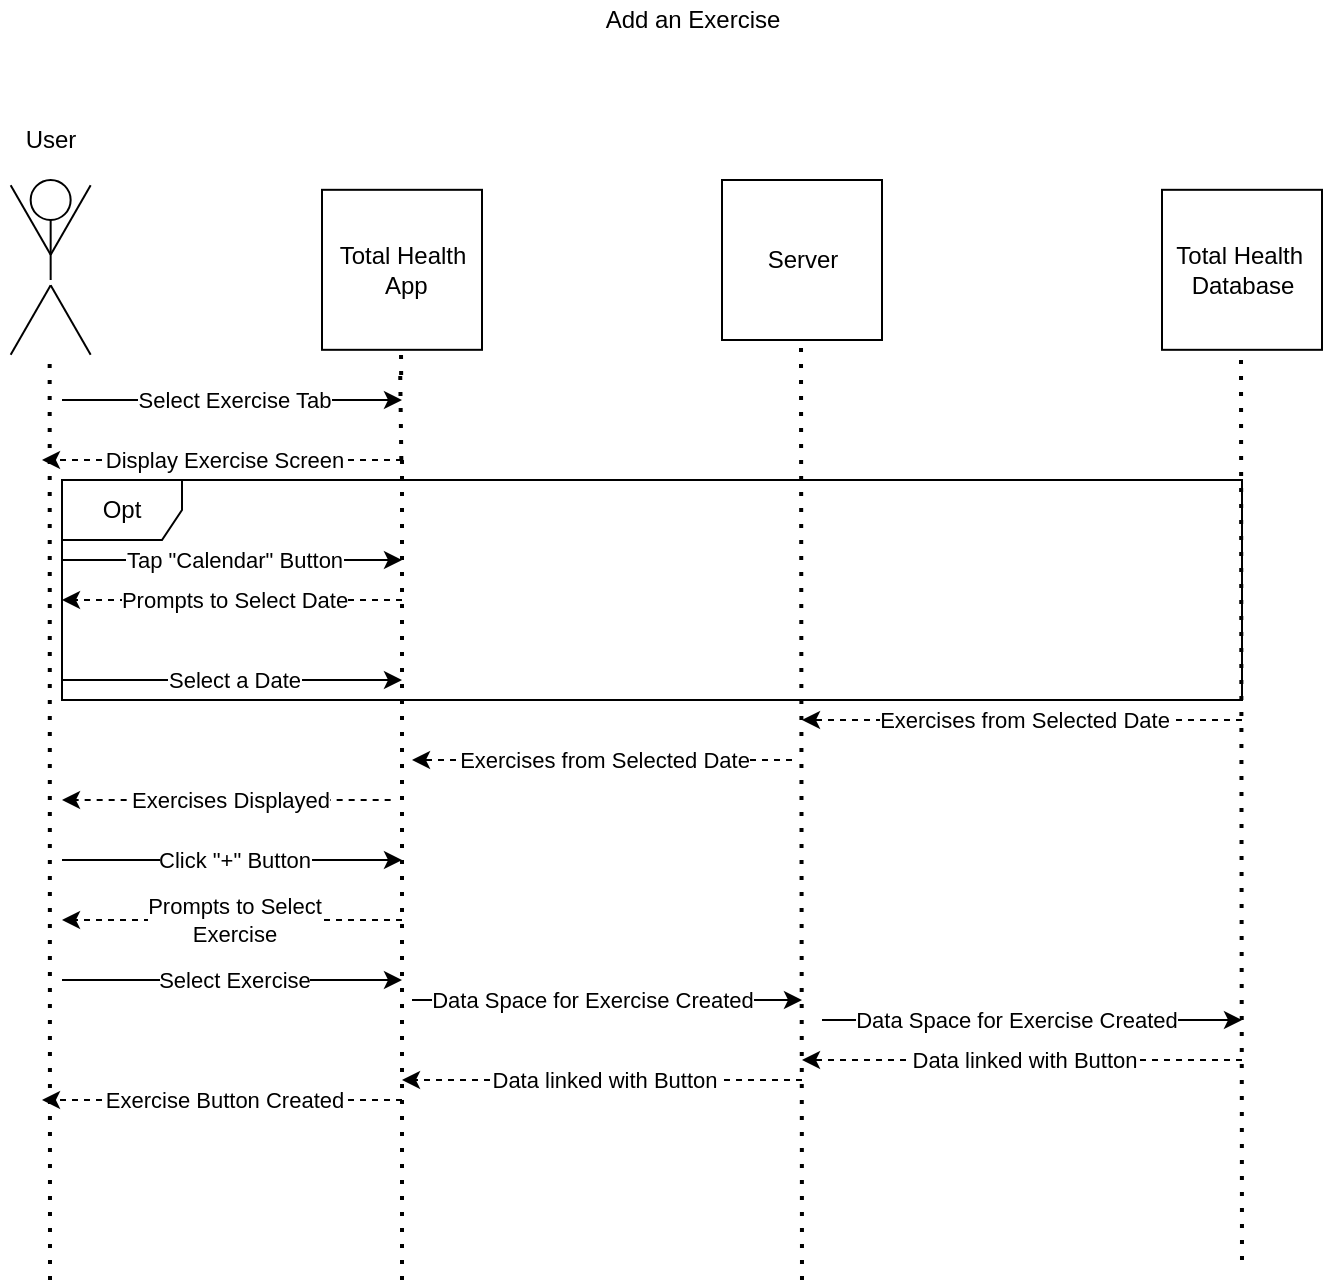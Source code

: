 <mxfile version="16.0.3" type="github"><diagram id="kgpKYQtTHZ0yAKxKKP6v" name="Page-1"><mxGraphModel dx="1038" dy="536" grid="1" gridSize="10" guides="1" tooltips="1" connect="1" arrows="1" fold="1" page="1" pageScale="1" pageWidth="850" pageHeight="1100" math="0" shadow="0"><root><mxCell id="0"/><mxCell id="1" parent="0"/><mxCell id="7puuVnWby1s3PZwzZjGk-1" value="" style="group" parent="1" vertex="1" connectable="0"><mxGeometry x="80.0" y="150" width="48.66" height="89.821" as="geometry"/></mxCell><mxCell id="7puuVnWby1s3PZwzZjGk-2" value="" style="ellipse;whiteSpace=wrap;html=1;aspect=fixed;fillColor=none;" parent="7puuVnWby1s3PZwzZjGk-1" vertex="1"><mxGeometry x="14.33" width="20" height="20" as="geometry"/></mxCell><mxCell id="7puuVnWby1s3PZwzZjGk-3" value="" style="line;strokeWidth=1;direction=south;html=1;fillColor=none;" parent="7puuVnWby1s3PZwzZjGk-1" vertex="1"><mxGeometry x="19.33" y="20" width="10" height="30" as="geometry"/></mxCell><mxCell id="7puuVnWby1s3PZwzZjGk-4" value="" style="line;strokeWidth=1;direction=south;html=1;fillColor=none;rotation=30;" parent="7puuVnWby1s3PZwzZjGk-1" vertex="1"><mxGeometry x="9.33" y="50" width="10" height="40" as="geometry"/></mxCell><mxCell id="7puuVnWby1s3PZwzZjGk-5" value="" style="line;strokeWidth=1;direction=south;html=1;fillColor=none;rotation=-30;" parent="7puuVnWby1s3PZwzZjGk-1" vertex="1"><mxGeometry x="29.33" y="50" width="10" height="40" as="geometry"/></mxCell><mxCell id="7puuVnWby1s3PZwzZjGk-6" value="" style="line;strokeWidth=1;direction=south;html=1;fillColor=none;rotation=-150;" parent="7puuVnWby1s3PZwzZjGk-1" vertex="1"><mxGeometry x="29.33" y="-0.001" width="10" height="40" as="geometry"/></mxCell><mxCell id="7puuVnWby1s3PZwzZjGk-7" value="" style="line;strokeWidth=1;direction=south;html=1;fillColor=none;rotation=-210;" parent="7puuVnWby1s3PZwzZjGk-1" vertex="1"><mxGeometry x="9.33" y="-0.001" width="10" height="40" as="geometry"/></mxCell><mxCell id="7puuVnWby1s3PZwzZjGk-8" value="" style="whiteSpace=wrap;html=1;aspect=fixed;strokeWidth=1;fillColor=none;" parent="1" vertex="1"><mxGeometry x="240" y="154.91" width="80" height="80" as="geometry"/></mxCell><mxCell id="7puuVnWby1s3PZwzZjGk-9" value="" style="whiteSpace=wrap;html=1;aspect=fixed;strokeWidth=1;fillColor=none;" parent="1" vertex="1"><mxGeometry x="440" y="150" width="80" height="80" as="geometry"/></mxCell><mxCell id="7puuVnWby1s3PZwzZjGk-10" value="" style="whiteSpace=wrap;html=1;aspect=fixed;strokeWidth=1;fillColor=none;" parent="1" vertex="1"><mxGeometry x="660" y="154.91" width="80" height="80" as="geometry"/></mxCell><mxCell id="7puuVnWby1s3PZwzZjGk-11" value="" style="endArrow=none;dashed=1;html=1;dashPattern=1 3;strokeWidth=2;rounded=0;" parent="1" edge="1"><mxGeometry width="50" height="50" relative="1" as="geometry"><mxPoint x="104.0" y="700" as="sourcePoint"/><mxPoint x="103.83" y="239.82" as="targetPoint"/></mxGeometry></mxCell><mxCell id="7puuVnWby1s3PZwzZjGk-12" value="" style="endArrow=none;dashed=1;html=1;dashPattern=1 3;strokeWidth=2;rounded=0;startArrow=none;" parent="1" edge="1"><mxGeometry width="50" height="50" relative="1" as="geometry"><mxPoint x="279.579" y="247.5" as="sourcePoint"/><mxPoint x="279.5" y="234.91" as="targetPoint"/></mxGeometry></mxCell><mxCell id="7puuVnWby1s3PZwzZjGk-13" value="" style="endArrow=none;dashed=1;html=1;dashPattern=1 3;strokeWidth=2;rounded=0;startArrow=none;" parent="1" edge="1"><mxGeometry width="50" height="50" relative="1" as="geometry"><mxPoint x="480" y="700" as="sourcePoint"/><mxPoint x="479.5" y="230" as="targetPoint"/></mxGeometry></mxCell><mxCell id="7puuVnWby1s3PZwzZjGk-14" value="" style="endArrow=none;dashed=1;html=1;dashPattern=1 3;strokeWidth=2;rounded=0;startArrow=none;" parent="1" edge="1"><mxGeometry width="50" height="50" relative="1" as="geometry"><mxPoint x="700" y="690" as="sourcePoint"/><mxPoint x="699.5" y="234.91" as="targetPoint"/></mxGeometry></mxCell><mxCell id="7puuVnWby1s3PZwzZjGk-15" value="Total Health&lt;br&gt;&amp;nbsp;App" style="text;html=1;resizable=0;autosize=1;align=center;verticalAlign=middle;points=[];fillColor=none;strokeColor=none;rounded=0;" parent="1" vertex="1"><mxGeometry x="240" y="179.91" width="80" height="30" as="geometry"/></mxCell><mxCell id="7puuVnWby1s3PZwzZjGk-16" value="Server" style="text;html=1;resizable=0;autosize=1;align=center;verticalAlign=middle;points=[];fillColor=none;strokeColor=none;rounded=0;" parent="1" vertex="1"><mxGeometry x="455" y="180" width="50" height="20" as="geometry"/></mxCell><mxCell id="7puuVnWby1s3PZwzZjGk-17" value="Total Health&amp;nbsp;&lt;br&gt;Database" style="text;html=1;resizable=0;autosize=1;align=center;verticalAlign=middle;points=[];fillColor=none;strokeColor=none;rounded=0;" parent="1" vertex="1"><mxGeometry x="660" y="179.91" width="80" height="30" as="geometry"/></mxCell><mxCell id="7puuVnWby1s3PZwzZjGk-18" value="User" style="text;html=1;resizable=0;autosize=1;align=center;verticalAlign=middle;points=[];fillColor=none;strokeColor=none;rounded=0;" parent="1" vertex="1"><mxGeometry x="84.33" y="120" width="40" height="20" as="geometry"/></mxCell><mxCell id="7puuVnWby1s3PZwzZjGk-19" value="" style="endArrow=classic;html=1;rounded=0;" parent="1" edge="1"><mxGeometry relative="1" as="geometry"><mxPoint x="110" y="260" as="sourcePoint"/><mxPoint x="280" y="260" as="targetPoint"/></mxGeometry></mxCell><mxCell id="7puuVnWby1s3PZwzZjGk-20" value="Select Exercise Tab" style="edgeLabel;resizable=0;html=1;align=center;verticalAlign=middle;strokeWidth=1;fillColor=none;" parent="7puuVnWby1s3PZwzZjGk-19" connectable="0" vertex="1"><mxGeometry relative="1" as="geometry"><mxPoint x="1" as="offset"/></mxGeometry></mxCell><mxCell id="7puuVnWby1s3PZwzZjGk-21" value="" style="endArrow=classic;html=1;rounded=0;dashed=1;" parent="1" edge="1"><mxGeometry relative="1" as="geometry"><mxPoint x="280" y="290" as="sourcePoint"/><mxPoint x="100" y="290" as="targetPoint"/></mxGeometry></mxCell><mxCell id="7puuVnWby1s3PZwzZjGk-22" value="Display Exercise Screen" style="edgeLabel;resizable=0;html=1;align=center;verticalAlign=middle;strokeWidth=1;fillColor=none;" parent="7puuVnWby1s3PZwzZjGk-21" connectable="0" vertex="1"><mxGeometry relative="1" as="geometry"><mxPoint x="1" as="offset"/></mxGeometry></mxCell><mxCell id="7puuVnWby1s3PZwzZjGk-23" value="" style="endArrow=none;dashed=1;html=1;dashPattern=1 3;strokeWidth=2;rounded=0;" parent="1" edge="1"><mxGeometry width="50" height="50" relative="1" as="geometry"><mxPoint x="280" y="700" as="sourcePoint"/><mxPoint x="280" y="290" as="targetPoint"/></mxGeometry></mxCell><mxCell id="7puuVnWby1s3PZwzZjGk-24" value="" style="endArrow=none;dashed=1;html=1;dashPattern=1 3;strokeWidth=2;rounded=0;startArrow=none;" parent="1" edge="1"><mxGeometry width="50" height="50" relative="1" as="geometry"><mxPoint x="279.672" y="290" as="sourcePoint"/><mxPoint x="279.115" y="247.5" as="targetPoint"/></mxGeometry></mxCell><mxCell id="7puuVnWby1s3PZwzZjGk-25" value="Add an Exercise" style="text;html=1;resizable=0;autosize=1;align=center;verticalAlign=middle;points=[];fillColor=none;strokeColor=none;rounded=0;" parent="1" vertex="1"><mxGeometry x="375" y="60" width="100" height="20" as="geometry"/></mxCell><mxCell id="7puuVnWby1s3PZwzZjGk-26" value="" style="endArrow=classic;html=1;rounded=0;dashed=1;" parent="1" edge="1"><mxGeometry relative="1" as="geometry"><mxPoint x="280" y="360" as="sourcePoint"/><mxPoint x="110" y="360" as="targetPoint"/></mxGeometry></mxCell><mxCell id="7puuVnWby1s3PZwzZjGk-27" value="Prompts to Select Date" style="edgeLabel;resizable=0;html=1;align=center;verticalAlign=middle;strokeWidth=1;fillColor=none;" parent="7puuVnWby1s3PZwzZjGk-26" connectable="0" vertex="1"><mxGeometry relative="1" as="geometry"><mxPoint x="1" as="offset"/></mxGeometry></mxCell><mxCell id="7puuVnWby1s3PZwzZjGk-28" value="" style="endArrow=classic;html=1;rounded=0;dashed=1;" parent="1" edge="1"><mxGeometry relative="1" as="geometry"><mxPoint x="475" y="440" as="sourcePoint"/><mxPoint x="285" y="440" as="targetPoint"/></mxGeometry></mxCell><mxCell id="7puuVnWby1s3PZwzZjGk-29" value="Exercises from Selected Date" style="edgeLabel;resizable=0;html=1;align=center;verticalAlign=middle;strokeWidth=1;fillColor=none;" parent="7puuVnWby1s3PZwzZjGk-28" connectable="0" vertex="1"><mxGeometry relative="1" as="geometry"><mxPoint x="1" as="offset"/></mxGeometry></mxCell><mxCell id="7puuVnWby1s3PZwzZjGk-30" value="" style="endArrow=classic;html=1;rounded=0;" parent="1" edge="1"><mxGeometry relative="1" as="geometry"><mxPoint x="110" y="490" as="sourcePoint"/><mxPoint x="280" y="490" as="targetPoint"/></mxGeometry></mxCell><mxCell id="7puuVnWby1s3PZwzZjGk-31" value="Click &quot;+&quot; Button" style="edgeLabel;resizable=0;html=1;align=center;verticalAlign=middle;strokeWidth=1;fillColor=none;" parent="7puuVnWby1s3PZwzZjGk-30" connectable="0" vertex="1"><mxGeometry relative="1" as="geometry"><mxPoint x="1" as="offset"/></mxGeometry></mxCell><mxCell id="7puuVnWby1s3PZwzZjGk-32" value="" style="endArrow=classic;html=1;rounded=0;" parent="1" edge="1"><mxGeometry relative="1" as="geometry"><mxPoint x="110" y="550" as="sourcePoint"/><mxPoint x="280" y="550" as="targetPoint"/></mxGeometry></mxCell><mxCell id="7puuVnWby1s3PZwzZjGk-33" value="Select Exercise" style="edgeLabel;resizable=0;html=1;align=center;verticalAlign=middle;strokeWidth=1;fillColor=none;" parent="7puuVnWby1s3PZwzZjGk-32" connectable="0" vertex="1"><mxGeometry relative="1" as="geometry"><mxPoint x="1" as="offset"/></mxGeometry></mxCell><mxCell id="7puuVnWby1s3PZwzZjGk-34" value="" style="endArrow=classic;html=1;rounded=0;" parent="1" edge="1"><mxGeometry relative="1" as="geometry"><mxPoint x="110" y="340" as="sourcePoint"/><mxPoint x="280" y="340" as="targetPoint"/></mxGeometry></mxCell><mxCell id="7puuVnWby1s3PZwzZjGk-35" value="Tap &quot;Calendar&quot; Button" style="edgeLabel;resizable=0;html=1;align=center;verticalAlign=middle;strokeWidth=1;fillColor=none;" parent="7puuVnWby1s3PZwzZjGk-34" connectable="0" vertex="1"><mxGeometry relative="1" as="geometry"><mxPoint x="1" as="offset"/></mxGeometry></mxCell><mxCell id="7puuVnWby1s3PZwzZjGk-36" value="" style="endArrow=classic;html=1;rounded=0;" parent="1" edge="1"><mxGeometry relative="1" as="geometry"><mxPoint x="110" y="400" as="sourcePoint"/><mxPoint x="280" y="400" as="targetPoint"/></mxGeometry></mxCell><mxCell id="7puuVnWby1s3PZwzZjGk-37" value="Select a Date" style="edgeLabel;resizable=0;html=1;align=center;verticalAlign=middle;strokeWidth=1;fillColor=none;" parent="7puuVnWby1s3PZwzZjGk-36" connectable="0" vertex="1"><mxGeometry relative="1" as="geometry"><mxPoint x="1" as="offset"/></mxGeometry></mxCell><mxCell id="7puuVnWby1s3PZwzZjGk-44" value="E" style="endArrow=classic;html=1;rounded=0;dashed=1;" parent="1" edge="1"><mxGeometry relative="1" as="geometry"><mxPoint x="280" y="610" as="sourcePoint"/><mxPoint x="100" y="610" as="targetPoint"/></mxGeometry></mxCell><mxCell id="7puuVnWby1s3PZwzZjGk-45" value="Exercise Button Created" style="edgeLabel;resizable=0;html=1;align=center;verticalAlign=middle;strokeWidth=1;fillColor=none;" parent="7puuVnWby1s3PZwzZjGk-44" connectable="0" vertex="1"><mxGeometry relative="1" as="geometry"><mxPoint x="1" as="offset"/></mxGeometry></mxCell><mxCell id="9ZbGL7iTa4CDZqhEmAFC-1" value="" style="endArrow=classic;html=1;rounded=0;dashed=1;" edge="1" parent="1"><mxGeometry relative="1" as="geometry"><mxPoint x="280" y="520" as="sourcePoint"/><mxPoint x="110" y="520" as="targetPoint"/></mxGeometry></mxCell><mxCell id="9ZbGL7iTa4CDZqhEmAFC-2" value="&lt;div&gt;Prompts to Select&lt;/div&gt;&lt;div&gt;Exercise&lt;br&gt;&lt;/div&gt;" style="edgeLabel;resizable=0;html=1;align=center;verticalAlign=middle;strokeWidth=1;fillColor=none;" connectable="0" vertex="1" parent="9ZbGL7iTa4CDZqhEmAFC-1"><mxGeometry relative="1" as="geometry"><mxPoint x="1" as="offset"/></mxGeometry></mxCell><mxCell id="9ZbGL7iTa4CDZqhEmAFC-4" value="" style="endArrow=classic;html=1;rounded=0;dashed=1;" edge="1" parent="1"><mxGeometry relative="1" as="geometry"><mxPoint x="700" y="420" as="sourcePoint"/><mxPoint x="480" y="420" as="targetPoint"/></mxGeometry></mxCell><mxCell id="9ZbGL7iTa4CDZqhEmAFC-5" value="Exercises from Selected Date" style="edgeLabel;resizable=0;html=1;align=center;verticalAlign=middle;strokeWidth=1;fillColor=none;" connectable="0" vertex="1" parent="9ZbGL7iTa4CDZqhEmAFC-4"><mxGeometry relative="1" as="geometry"><mxPoint x="1" as="offset"/></mxGeometry></mxCell><mxCell id="9ZbGL7iTa4CDZqhEmAFC-6" value="" style="endArrow=classic;html=1;rounded=0;dashed=1;" edge="1" parent="1"><mxGeometry relative="1" as="geometry"><mxPoint x="274.33" y="460" as="sourcePoint"/><mxPoint x="110" y="460" as="targetPoint"/></mxGeometry></mxCell><mxCell id="9ZbGL7iTa4CDZqhEmAFC-7" value="Exercises Displayed" style="edgeLabel;resizable=0;html=1;align=center;verticalAlign=middle;strokeWidth=1;fillColor=none;" connectable="0" vertex="1" parent="9ZbGL7iTa4CDZqhEmAFC-6"><mxGeometry relative="1" as="geometry"><mxPoint x="1" as="offset"/></mxGeometry></mxCell><mxCell id="9ZbGL7iTa4CDZqhEmAFC-11" value="" style="endArrow=classic;html=1;rounded=0;" edge="1" parent="1"><mxGeometry relative="1" as="geometry"><mxPoint x="285" y="560" as="sourcePoint"/><mxPoint x="480" y="560" as="targetPoint"/></mxGeometry></mxCell><mxCell id="9ZbGL7iTa4CDZqhEmAFC-12" value="Data Space for Exercise Created" style="edgeLabel;resizable=0;html=1;align=center;verticalAlign=middle;strokeWidth=1;fillColor=none;" connectable="0" vertex="1" parent="9ZbGL7iTa4CDZqhEmAFC-11"><mxGeometry relative="1" as="geometry"><mxPoint x="-8" as="offset"/></mxGeometry></mxCell><mxCell id="9ZbGL7iTa4CDZqhEmAFC-13" value="" style="endArrow=classic;html=1;rounded=0;" edge="1" parent="1"><mxGeometry relative="1" as="geometry"><mxPoint x="490" y="570" as="sourcePoint"/><mxPoint x="700" y="570" as="targetPoint"/></mxGeometry></mxCell><mxCell id="9ZbGL7iTa4CDZqhEmAFC-14" value="Data Space for Exercise Created" style="edgeLabel;resizable=0;html=1;align=center;verticalAlign=middle;strokeWidth=1;fillColor=none;" connectable="0" vertex="1" parent="9ZbGL7iTa4CDZqhEmAFC-13"><mxGeometry relative="1" as="geometry"><mxPoint x="-8" as="offset"/></mxGeometry></mxCell><mxCell id="9ZbGL7iTa4CDZqhEmAFC-15" value="Opt" style="shape=umlFrame;whiteSpace=wrap;html=1;" vertex="1" parent="1"><mxGeometry x="110" y="300" width="590" height="110" as="geometry"/></mxCell><mxCell id="9ZbGL7iTa4CDZqhEmAFC-18" value="" style="endArrow=classic;html=1;rounded=0;dashed=1;" edge="1" parent="1"><mxGeometry relative="1" as="geometry"><mxPoint x="700" y="590" as="sourcePoint"/><mxPoint x="480" y="590" as="targetPoint"/></mxGeometry></mxCell><mxCell id="9ZbGL7iTa4CDZqhEmAFC-19" value="Data linked with Button" style="edgeLabel;resizable=0;html=1;align=center;verticalAlign=middle;strokeWidth=1;fillColor=none;" connectable="0" vertex="1" parent="9ZbGL7iTa4CDZqhEmAFC-18"><mxGeometry relative="1" as="geometry"><mxPoint x="1" as="offset"/></mxGeometry></mxCell><mxCell id="9ZbGL7iTa4CDZqhEmAFC-20" value="" style="endArrow=classic;html=1;rounded=0;dashed=1;" edge="1" parent="1"><mxGeometry relative="1" as="geometry"><mxPoint x="480" y="600" as="sourcePoint"/><mxPoint x="280" y="600" as="targetPoint"/></mxGeometry></mxCell><mxCell id="9ZbGL7iTa4CDZqhEmAFC-21" value="Data linked with Button" style="edgeLabel;resizable=0;html=1;align=center;verticalAlign=middle;strokeWidth=1;fillColor=none;" connectable="0" vertex="1" parent="9ZbGL7iTa4CDZqhEmAFC-20"><mxGeometry relative="1" as="geometry"><mxPoint x="1" as="offset"/></mxGeometry></mxCell></root></mxGraphModel></diagram></mxfile>